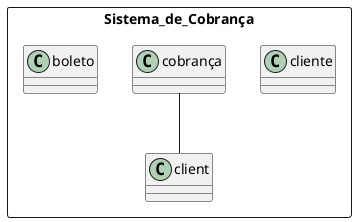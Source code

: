@startuml sisDeCobrança
  package Sistema_de_Cobrança <<rectangle>> {
    class cliente {}
    class cobrança {}
    cobrança -- client
    class boleto {}  
  }
@enduml